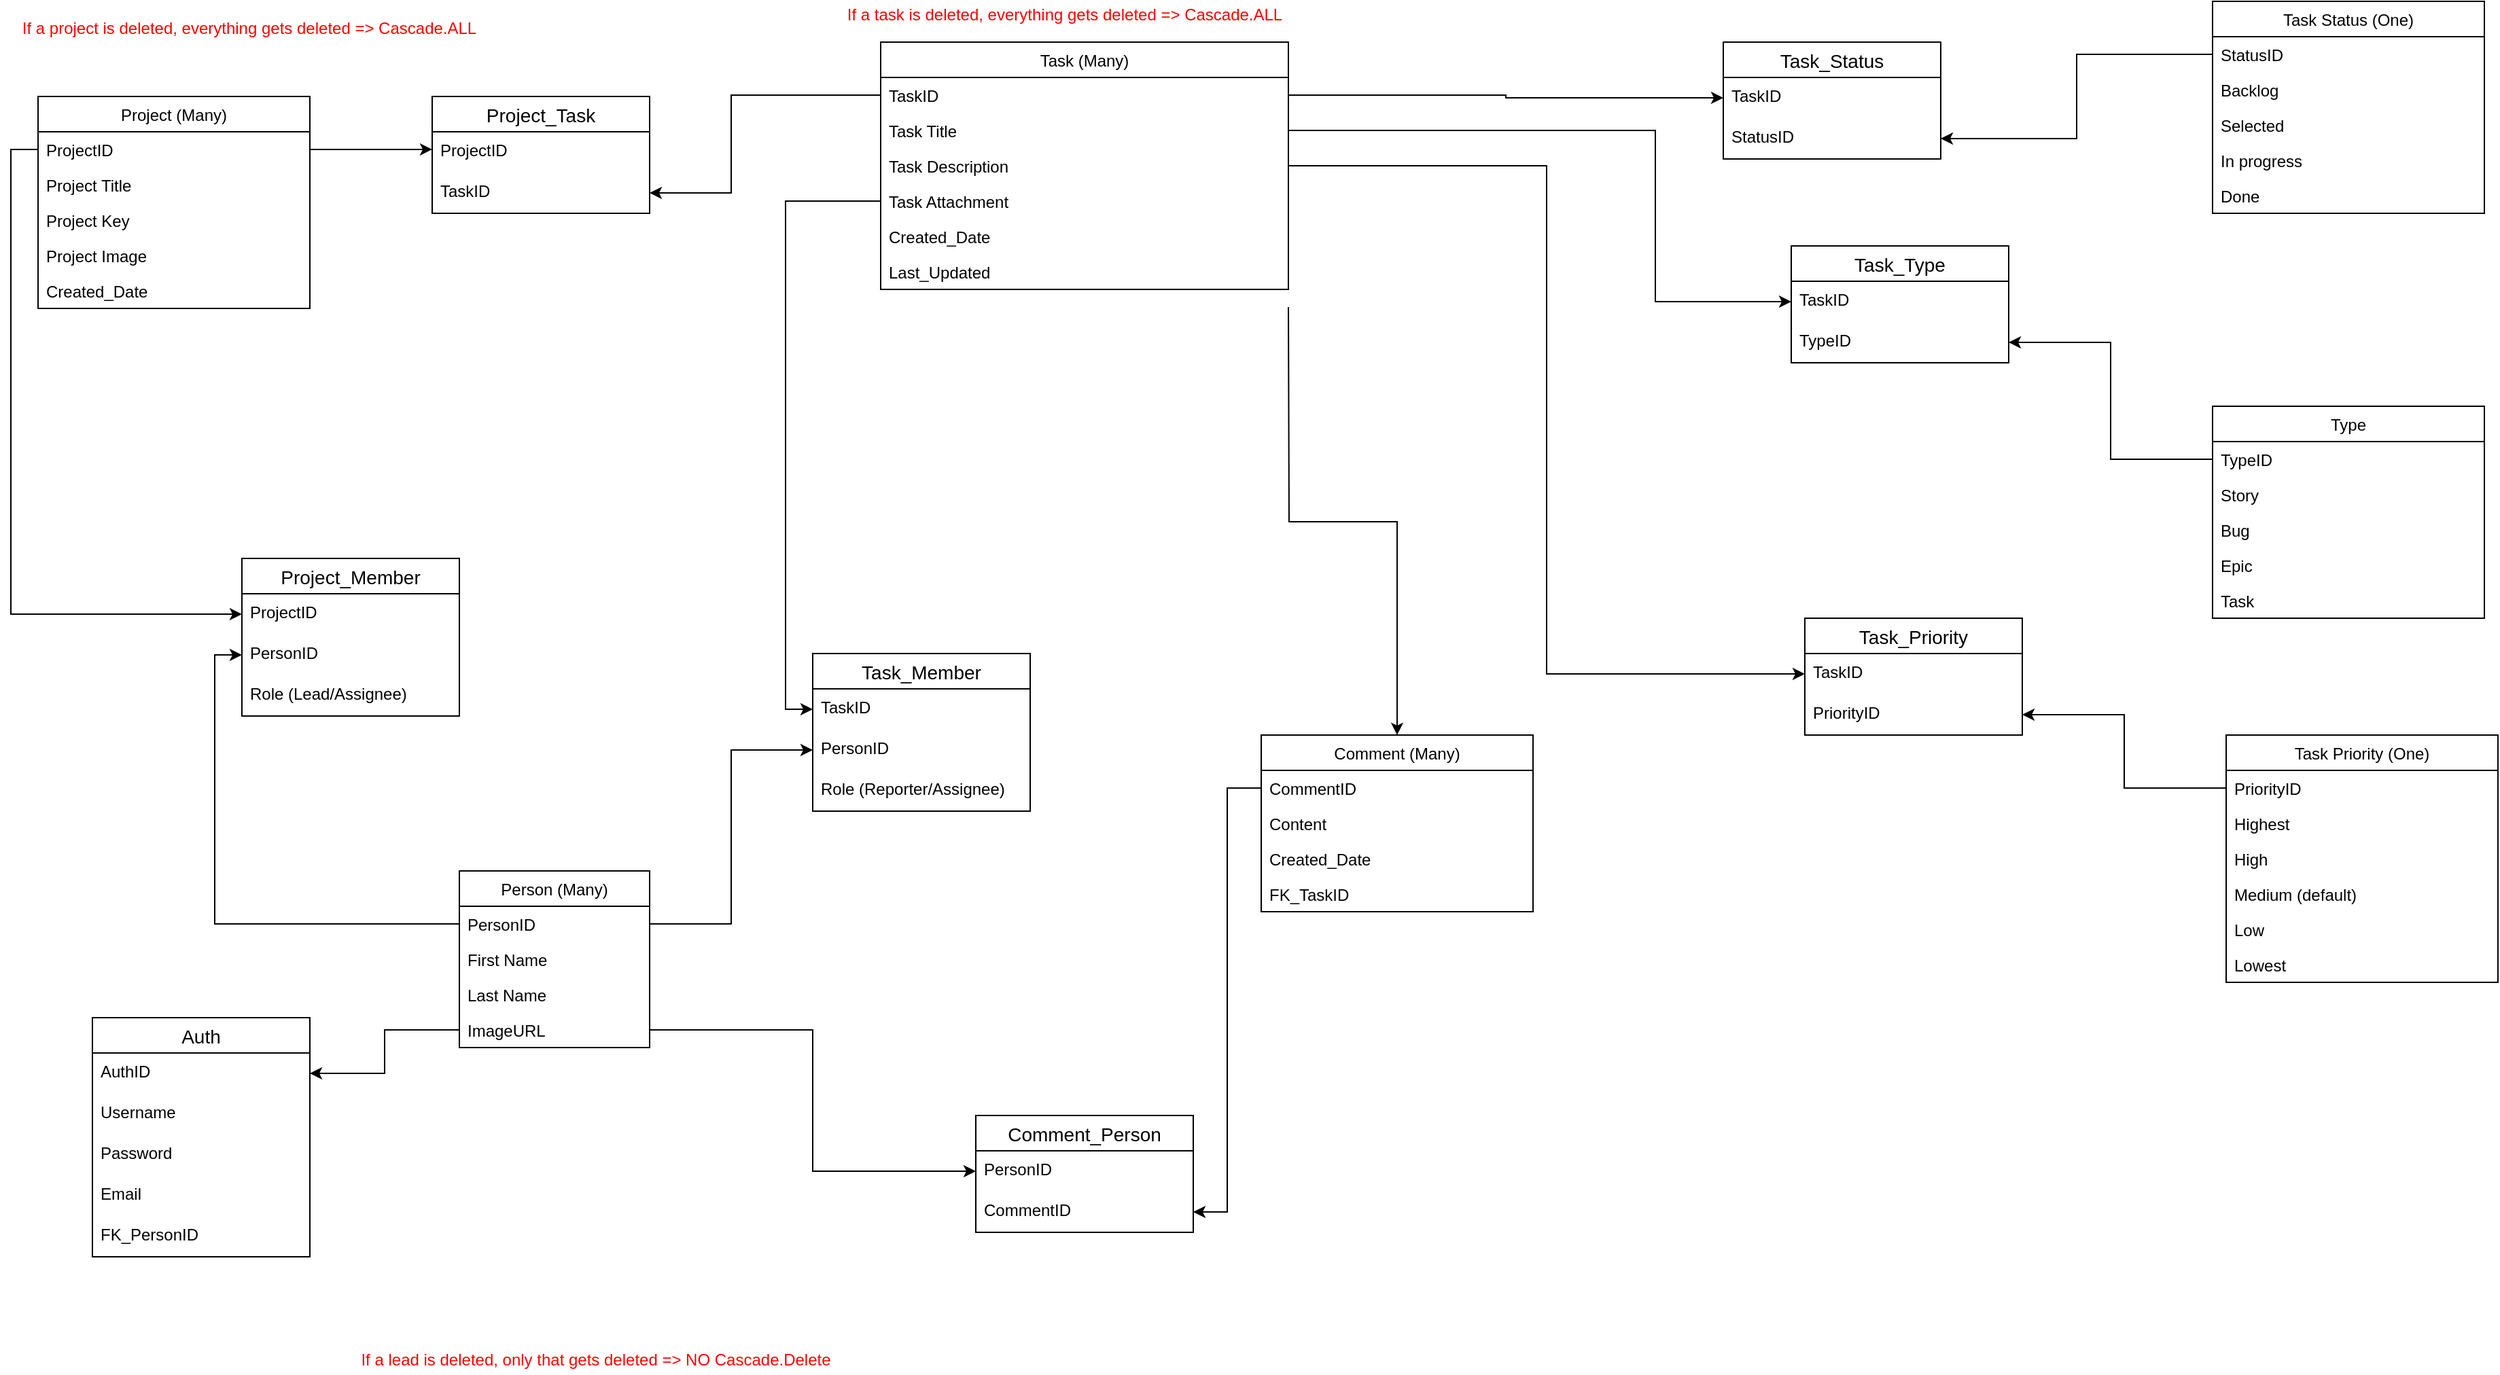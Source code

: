 <mxfile version="13.5.5" type="device"><diagram id="PPoXgymU4LIFoMwUaSdk" name="Page-1"><mxGraphModel dx="1155" dy="518" grid="1" gridSize="10" guides="1" tooltips="1" connect="1" arrows="1" fold="1" page="1" pageScale="1" pageWidth="1100" pageHeight="850" math="0" shadow="0"><root><mxCell id="0"/><mxCell id="1" parent="0"/><mxCell id="OyVFMeDiMLTQ-FdkmVcx-9" value="Task (Many)" style="swimlane;fontStyle=0;childLayout=stackLayout;horizontal=1;startSize=26;fillColor=none;horizontalStack=0;resizeParent=1;resizeParentMax=0;resizeLast=0;collapsible=1;marginBottom=0;" parent="1" vertex="1"><mxGeometry x="690" y="40" width="300" height="182" as="geometry"/></mxCell><mxCell id="OyVFMeDiMLTQ-FdkmVcx-10" value="TaskID" style="text;strokeColor=none;fillColor=none;align=left;verticalAlign=top;spacingLeft=4;spacingRight=4;overflow=hidden;rotatable=0;points=[[0,0.5],[1,0.5]];portConstraint=eastwest;" parent="OyVFMeDiMLTQ-FdkmVcx-9" vertex="1"><mxGeometry y="26" width="300" height="26" as="geometry"/></mxCell><mxCell id="OyVFMeDiMLTQ-FdkmVcx-11" value="Task Title" style="text;strokeColor=none;fillColor=none;align=left;verticalAlign=top;spacingLeft=4;spacingRight=4;overflow=hidden;rotatable=0;points=[[0,0.5],[1,0.5]];portConstraint=eastwest;" parent="OyVFMeDiMLTQ-FdkmVcx-9" vertex="1"><mxGeometry y="52" width="300" height="26" as="geometry"/></mxCell><mxCell id="OyVFMeDiMLTQ-FdkmVcx-22" value="Task Description" style="text;strokeColor=none;fillColor=none;align=left;verticalAlign=top;spacingLeft=4;spacingRight=4;overflow=hidden;rotatable=0;points=[[0,0.5],[1,0.5]];portConstraint=eastwest;" parent="OyVFMeDiMLTQ-FdkmVcx-9" vertex="1"><mxGeometry y="78" width="300" height="26" as="geometry"/></mxCell><mxCell id="OyVFMeDiMLTQ-FdkmVcx-30" value="Task Attachment" style="text;strokeColor=none;fillColor=none;align=left;verticalAlign=top;spacingLeft=4;spacingRight=4;overflow=hidden;rotatable=0;points=[[0,0.5],[1,0.5]];portConstraint=eastwest;" parent="OyVFMeDiMLTQ-FdkmVcx-9" vertex="1"><mxGeometry y="104" width="300" height="26" as="geometry"/></mxCell><mxCell id="OyVFMeDiMLTQ-FdkmVcx-172" value="Created_Date" style="text;strokeColor=none;fillColor=none;align=left;verticalAlign=top;spacingLeft=4;spacingRight=4;overflow=hidden;rotatable=0;points=[[0,0.5],[1,0.5]];portConstraint=eastwest;" parent="OyVFMeDiMLTQ-FdkmVcx-9" vertex="1"><mxGeometry y="130" width="300" height="26" as="geometry"/></mxCell><mxCell id="OyVFMeDiMLTQ-FdkmVcx-173" value="Last_Updated" style="text;strokeColor=none;fillColor=none;align=left;verticalAlign=top;spacingLeft=4;spacingRight=4;overflow=hidden;rotatable=0;points=[[0,0.5],[1,0.5]];portConstraint=eastwest;" parent="OyVFMeDiMLTQ-FdkmVcx-9" vertex="1"><mxGeometry y="156" width="300" height="26" as="geometry"/></mxCell><mxCell id="OyVFMeDiMLTQ-FdkmVcx-52" value="&lt;font color=&quot;#ff0000&quot;&gt;If a project is deleted, everything gets deleted =&amp;gt; Cascade.ALL&lt;/font&gt;" style="text;html=1;resizable=0;autosize=1;align=center;verticalAlign=middle;points=[];fillColor=none;strokeColor=none;rounded=0;" parent="1" vertex="1"><mxGeometry x="50" y="20" width="350" height="20" as="geometry"/></mxCell><mxCell id="OyVFMeDiMLTQ-FdkmVcx-181" value="Project_Task" style="swimlane;fontStyle=0;childLayout=stackLayout;horizontal=1;startSize=26;horizontalStack=0;resizeParent=1;resizeParentMax=0;resizeLast=0;collapsible=1;marginBottom=0;align=center;fontSize=14;" parent="1" vertex="1"><mxGeometry x="360" y="80" width="160" height="86" as="geometry"/></mxCell><mxCell id="OyVFMeDiMLTQ-FdkmVcx-182" value="ProjectID" style="text;strokeColor=none;fillColor=none;spacingLeft=4;spacingRight=4;overflow=hidden;rotatable=0;points=[[0,0.5],[1,0.5]];portConstraint=eastwest;fontSize=12;" parent="OyVFMeDiMLTQ-FdkmVcx-181" vertex="1"><mxGeometry y="26" width="160" height="30" as="geometry"/></mxCell><mxCell id="OyVFMeDiMLTQ-FdkmVcx-183" value="TaskID" style="text;strokeColor=none;fillColor=none;spacingLeft=4;spacingRight=4;overflow=hidden;rotatable=0;points=[[0,0.5],[1,0.5]];portConstraint=eastwest;fontSize=12;" parent="OyVFMeDiMLTQ-FdkmVcx-181" vertex="1"><mxGeometry y="56" width="160" height="30" as="geometry"/></mxCell><mxCell id="OyVFMeDiMLTQ-FdkmVcx-57" value="Task Status (One)" style="swimlane;fontStyle=0;childLayout=stackLayout;horizontal=1;startSize=26;fillColor=none;horizontalStack=0;resizeParent=1;resizeParentMax=0;resizeLast=0;collapsible=1;marginBottom=0;" parent="1" vertex="1"><mxGeometry x="1670" y="10" width="200" height="156" as="geometry"/></mxCell><mxCell id="OyVFMeDiMLTQ-FdkmVcx-58" value="StatusID" style="text;strokeColor=none;fillColor=none;align=left;verticalAlign=top;spacingLeft=4;spacingRight=4;overflow=hidden;rotatable=0;points=[[0,0.5],[1,0.5]];portConstraint=eastwest;" parent="OyVFMeDiMLTQ-FdkmVcx-57" vertex="1"><mxGeometry y="26" width="200" height="26" as="geometry"/></mxCell><mxCell id="OyVFMeDiMLTQ-FdkmVcx-59" value="Backlog" style="text;strokeColor=none;fillColor=none;align=left;verticalAlign=top;spacingLeft=4;spacingRight=4;overflow=hidden;rotatable=0;points=[[0,0.5],[1,0.5]];portConstraint=eastwest;" parent="OyVFMeDiMLTQ-FdkmVcx-57" vertex="1"><mxGeometry y="52" width="200" height="26" as="geometry"/></mxCell><mxCell id="OyVFMeDiMLTQ-FdkmVcx-60" value="Selected" style="text;strokeColor=none;fillColor=none;align=left;verticalAlign=top;spacingLeft=4;spacingRight=4;overflow=hidden;rotatable=0;points=[[0,0.5],[1,0.5]];portConstraint=eastwest;" parent="OyVFMeDiMLTQ-FdkmVcx-57" vertex="1"><mxGeometry y="78" width="200" height="26" as="geometry"/></mxCell><mxCell id="OyVFMeDiMLTQ-FdkmVcx-61" value="In progress" style="text;strokeColor=none;fillColor=none;align=left;verticalAlign=top;spacingLeft=4;spacingRight=4;overflow=hidden;rotatable=0;points=[[0,0.5],[1,0.5]];portConstraint=eastwest;" parent="OyVFMeDiMLTQ-FdkmVcx-57" vertex="1"><mxGeometry y="104" width="200" height="26" as="geometry"/></mxCell><mxCell id="OyVFMeDiMLTQ-FdkmVcx-62" value="Done" style="text;strokeColor=none;fillColor=none;align=left;verticalAlign=top;spacingLeft=4;spacingRight=4;overflow=hidden;rotatable=0;points=[[0,0.5],[1,0.5]];portConstraint=eastwest;" parent="OyVFMeDiMLTQ-FdkmVcx-57" vertex="1"><mxGeometry y="130" width="200" height="26" as="geometry"/></mxCell><mxCell id="ND3aVWIUdV4MmaidYeHw-1" value="Task_Status" style="swimlane;fontStyle=0;childLayout=stackLayout;horizontal=1;startSize=26;horizontalStack=0;resizeParent=1;resizeParentMax=0;resizeLast=0;collapsible=1;marginBottom=0;align=center;fontSize=14;" vertex="1" parent="1"><mxGeometry x="1310" y="40" width="160" height="86" as="geometry"/></mxCell><mxCell id="ND3aVWIUdV4MmaidYeHw-2" value="TaskID" style="text;strokeColor=none;fillColor=none;spacingLeft=4;spacingRight=4;overflow=hidden;rotatable=0;points=[[0,0.5],[1,0.5]];portConstraint=eastwest;fontSize=12;" vertex="1" parent="ND3aVWIUdV4MmaidYeHw-1"><mxGeometry y="26" width="160" height="30" as="geometry"/></mxCell><mxCell id="ND3aVWIUdV4MmaidYeHw-3" value="StatusID" style="text;strokeColor=none;fillColor=none;spacingLeft=4;spacingRight=4;overflow=hidden;rotatable=0;points=[[0,0.5],[1,0.5]];portConstraint=eastwest;fontSize=12;" vertex="1" parent="ND3aVWIUdV4MmaidYeHw-1"><mxGeometry y="56" width="160" height="30" as="geometry"/></mxCell><mxCell id="ND3aVWIUdV4MmaidYeHw-6" value="Task_Type" style="swimlane;fontStyle=0;childLayout=stackLayout;horizontal=1;startSize=26;horizontalStack=0;resizeParent=1;resizeParentMax=0;resizeLast=0;collapsible=1;marginBottom=0;align=center;fontSize=14;" vertex="1" parent="1"><mxGeometry x="1360" y="190" width="160" height="86" as="geometry"/></mxCell><mxCell id="ND3aVWIUdV4MmaidYeHw-7" value="TaskID" style="text;strokeColor=none;fillColor=none;spacingLeft=4;spacingRight=4;overflow=hidden;rotatable=0;points=[[0,0.5],[1,0.5]];portConstraint=eastwest;fontSize=12;" vertex="1" parent="ND3aVWIUdV4MmaidYeHw-6"><mxGeometry y="26" width="160" height="30" as="geometry"/></mxCell><mxCell id="ND3aVWIUdV4MmaidYeHw-8" value="TypeID" style="text;strokeColor=none;fillColor=none;spacingLeft=4;spacingRight=4;overflow=hidden;rotatable=0;points=[[0,0.5],[1,0.5]];portConstraint=eastwest;fontSize=12;" vertex="1" parent="ND3aVWIUdV4MmaidYeHw-6"><mxGeometry y="56" width="160" height="30" as="geometry"/></mxCell><mxCell id="ND3aVWIUdV4MmaidYeHw-12" value="Task_Priority" style="swimlane;fontStyle=0;childLayout=stackLayout;horizontal=1;startSize=26;horizontalStack=0;resizeParent=1;resizeParentMax=0;resizeLast=0;collapsible=1;marginBottom=0;align=center;fontSize=14;" vertex="1" parent="1"><mxGeometry x="1370" y="464" width="160" height="86" as="geometry"/></mxCell><mxCell id="ND3aVWIUdV4MmaidYeHw-13" value="TaskID" style="text;strokeColor=none;fillColor=none;spacingLeft=4;spacingRight=4;overflow=hidden;rotatable=0;points=[[0,0.5],[1,0.5]];portConstraint=eastwest;fontSize=12;" vertex="1" parent="ND3aVWIUdV4MmaidYeHw-12"><mxGeometry y="26" width="160" height="30" as="geometry"/></mxCell><mxCell id="ND3aVWIUdV4MmaidYeHw-14" value="PriorityID" style="text;strokeColor=none;fillColor=none;spacingLeft=4;spacingRight=4;overflow=hidden;rotatable=0;points=[[0,0.5],[1,0.5]];portConstraint=eastwest;fontSize=12;" vertex="1" parent="ND3aVWIUdV4MmaidYeHw-12"><mxGeometry y="56" width="160" height="30" as="geometry"/></mxCell><mxCell id="OyVFMeDiMLTQ-FdkmVcx-54" value="&lt;font color=&quot;#ff0000&quot;&gt;If a lead is deleted, only that gets deleted =&amp;gt; NO Cascade.Delete&lt;/font&gt;" style="text;html=1;resizable=0;autosize=1;align=center;verticalAlign=middle;points=[];fillColor=none;strokeColor=none;rounded=0;" parent="1" vertex="1"><mxGeometry x="300" y="1000" width="360" height="20" as="geometry"/></mxCell><mxCell id="OyVFMeDiMLTQ-FdkmVcx-104" value="&lt;font color=&quot;#ff0000&quot;&gt;If a task is deleted, everything gets deleted =&amp;gt; Cascade.ALL&lt;/font&gt;" style="text;html=1;resizable=0;autosize=1;align=center;verticalAlign=middle;points=[];fillColor=none;strokeColor=none;rounded=0;" parent="1" vertex="1"><mxGeometry x="655" y="10" width="340" height="20" as="geometry"/></mxCell><mxCell id="OyVFMeDiMLTQ-FdkmVcx-130" style="edgeStyle=orthogonalEdgeStyle;rounded=0;orthogonalLoop=1;jettySize=auto;html=1;exitX=1;exitY=0.5;exitDx=0;exitDy=0;" parent="1" target="OyVFMeDiMLTQ-FdkmVcx-122" edge="1"><mxGeometry relative="1" as="geometry"><mxPoint x="990" y="235" as="sourcePoint"/></mxGeometry></mxCell><mxCell id="OyVFMeDiMLTQ-FdkmVcx-137" style="edgeStyle=orthogonalEdgeStyle;rounded=0;orthogonalLoop=1;jettySize=auto;html=1;exitX=0;exitY=0.5;exitDx=0;exitDy=0;entryX=0;entryY=0.5;entryDx=0;entryDy=0;" parent="1" source="OyVFMeDiMLTQ-FdkmVcx-2" target="OyVFMeDiMLTQ-FdkmVcx-133" edge="1"><mxGeometry relative="1" as="geometry"/></mxCell><mxCell id="OyVFMeDiMLTQ-FdkmVcx-132" value="Project_Member" style="swimlane;fontStyle=0;childLayout=stackLayout;horizontal=1;startSize=26;horizontalStack=0;resizeParent=1;resizeParentMax=0;resizeLast=0;collapsible=1;marginBottom=0;align=center;fontSize=14;" parent="1" vertex="1"><mxGeometry x="220" y="420" width="160" height="116" as="geometry"/></mxCell><mxCell id="OyVFMeDiMLTQ-FdkmVcx-133" value="ProjectID" style="text;strokeColor=none;fillColor=none;spacingLeft=4;spacingRight=4;overflow=hidden;rotatable=0;points=[[0,0.5],[1,0.5]];portConstraint=eastwest;fontSize=12;" parent="OyVFMeDiMLTQ-FdkmVcx-132" vertex="1"><mxGeometry y="26" width="160" height="30" as="geometry"/></mxCell><mxCell id="OyVFMeDiMLTQ-FdkmVcx-134" value="PersonID" style="text;strokeColor=none;fillColor=none;spacingLeft=4;spacingRight=4;overflow=hidden;rotatable=0;points=[[0,0.5],[1,0.5]];portConstraint=eastwest;fontSize=12;" parent="OyVFMeDiMLTQ-FdkmVcx-132" vertex="1"><mxGeometry y="56" width="160" height="30" as="geometry"/></mxCell><mxCell id="OyVFMeDiMLTQ-FdkmVcx-135" value="Role (Lead/Assignee)" style="text;strokeColor=none;fillColor=none;spacingLeft=4;spacingRight=4;overflow=hidden;rotatable=0;points=[[0,0.5],[1,0.5]];portConstraint=eastwest;fontSize=12;" parent="OyVFMeDiMLTQ-FdkmVcx-132" vertex="1"><mxGeometry y="86" width="160" height="30" as="geometry"/></mxCell><mxCell id="OyVFMeDiMLTQ-FdkmVcx-5" value="Person (Many)" style="swimlane;fontStyle=0;childLayout=stackLayout;horizontal=1;startSize=26;fillColor=none;horizontalStack=0;resizeParent=1;resizeParentMax=0;resizeLast=0;collapsible=1;marginBottom=0;" parent="1" vertex="1"><mxGeometry x="380" y="650" width="140" height="130" as="geometry"/></mxCell><mxCell id="OyVFMeDiMLTQ-FdkmVcx-6" value="PersonID" style="text;strokeColor=none;fillColor=none;align=left;verticalAlign=top;spacingLeft=4;spacingRight=4;overflow=hidden;rotatable=0;points=[[0,0.5],[1,0.5]];portConstraint=eastwest;" parent="OyVFMeDiMLTQ-FdkmVcx-5" vertex="1"><mxGeometry y="26" width="140" height="26" as="geometry"/></mxCell><mxCell id="OyVFMeDiMLTQ-FdkmVcx-56" value="First Name" style="text;strokeColor=none;fillColor=none;align=left;verticalAlign=top;spacingLeft=4;spacingRight=4;overflow=hidden;rotatable=0;points=[[0,0.5],[1,0.5]];portConstraint=eastwest;" parent="OyVFMeDiMLTQ-FdkmVcx-5" vertex="1"><mxGeometry y="52" width="140" height="26" as="geometry"/></mxCell><mxCell id="OyVFMeDiMLTQ-FdkmVcx-7" value="Last Name" style="text;strokeColor=none;fillColor=none;align=left;verticalAlign=top;spacingLeft=4;spacingRight=4;overflow=hidden;rotatable=0;points=[[0,0.5],[1,0.5]];portConstraint=eastwest;" parent="OyVFMeDiMLTQ-FdkmVcx-5" vertex="1"><mxGeometry y="78" width="140" height="26" as="geometry"/></mxCell><mxCell id="OyVFMeDiMLTQ-FdkmVcx-8" value="ImageURL" style="text;strokeColor=none;fillColor=none;align=left;verticalAlign=top;spacingLeft=4;spacingRight=4;overflow=hidden;rotatable=0;points=[[0,0.5],[1,0.5]];portConstraint=eastwest;" parent="OyVFMeDiMLTQ-FdkmVcx-5" vertex="1"><mxGeometry y="104" width="140" height="26" as="geometry"/></mxCell><mxCell id="OyVFMeDiMLTQ-FdkmVcx-144" style="edgeStyle=orthogonalEdgeStyle;rounded=0;orthogonalLoop=1;jettySize=auto;html=1;exitX=1;exitY=0.5;exitDx=0;exitDy=0;entryX=0;entryY=0.5;entryDx=0;entryDy=0;" parent="1" source="OyVFMeDiMLTQ-FdkmVcx-6" target="OyVFMeDiMLTQ-FdkmVcx-142" edge="1"><mxGeometry relative="1" as="geometry"/></mxCell><mxCell id="OyVFMeDiMLTQ-FdkmVcx-145" style="edgeStyle=orthogonalEdgeStyle;rounded=0;orthogonalLoop=1;jettySize=auto;html=1;exitX=0;exitY=0.5;exitDx=0;exitDy=0;entryX=0;entryY=0.5;entryDx=0;entryDy=0;" parent="1" source="OyVFMeDiMLTQ-FdkmVcx-6" target="OyVFMeDiMLTQ-FdkmVcx-134" edge="1"><mxGeometry relative="1" as="geometry"/></mxCell><mxCell id="OyVFMeDiMLTQ-FdkmVcx-147" style="edgeStyle=orthogonalEdgeStyle;rounded=0;orthogonalLoop=1;jettySize=auto;html=1;exitX=0;exitY=0.5;exitDx=0;exitDy=0;entryX=0;entryY=0.5;entryDx=0;entryDy=0;" parent="1" source="OyVFMeDiMLTQ-FdkmVcx-30" target="OyVFMeDiMLTQ-FdkmVcx-141" edge="1"><mxGeometry relative="1" as="geometry"/></mxCell><mxCell id="OyVFMeDiMLTQ-FdkmVcx-140" value="Task_Member" style="swimlane;fontStyle=0;childLayout=stackLayout;horizontal=1;startSize=26;horizontalStack=0;resizeParent=1;resizeParentMax=0;resizeLast=0;collapsible=1;marginBottom=0;align=center;fontSize=14;" parent="1" vertex="1"><mxGeometry x="640" y="490" width="160" height="116" as="geometry"/></mxCell><mxCell id="OyVFMeDiMLTQ-FdkmVcx-141" value="TaskID" style="text;strokeColor=none;fillColor=none;spacingLeft=4;spacingRight=4;overflow=hidden;rotatable=0;points=[[0,0.5],[1,0.5]];portConstraint=eastwest;fontSize=12;" parent="OyVFMeDiMLTQ-FdkmVcx-140" vertex="1"><mxGeometry y="26" width="160" height="30" as="geometry"/></mxCell><mxCell id="OyVFMeDiMLTQ-FdkmVcx-142" value="PersonID" style="text;strokeColor=none;fillColor=none;spacingLeft=4;spacingRight=4;overflow=hidden;rotatable=0;points=[[0,0.5],[1,0.5]];portConstraint=eastwest;fontSize=12;" parent="OyVFMeDiMLTQ-FdkmVcx-140" vertex="1"><mxGeometry y="56" width="160" height="30" as="geometry"/></mxCell><mxCell id="OyVFMeDiMLTQ-FdkmVcx-143" value="Role (Reporter/Assignee)" style="text;strokeColor=none;fillColor=none;spacingLeft=4;spacingRight=4;overflow=hidden;rotatable=0;points=[[0,0.5],[1,0.5]];portConstraint=eastwest;fontSize=12;" parent="OyVFMeDiMLTQ-FdkmVcx-140" vertex="1"><mxGeometry y="86" width="160" height="30" as="geometry"/></mxCell><mxCell id="OyVFMeDiMLTQ-FdkmVcx-148" value="Comment_Person" style="swimlane;fontStyle=0;childLayout=stackLayout;horizontal=1;startSize=26;horizontalStack=0;resizeParent=1;resizeParentMax=0;resizeLast=0;collapsible=1;marginBottom=0;align=center;fontSize=14;" parent="1" vertex="1"><mxGeometry x="760" y="830" width="160" height="86" as="geometry"/></mxCell><mxCell id="OyVFMeDiMLTQ-FdkmVcx-149" value="PersonID" style="text;strokeColor=none;fillColor=none;spacingLeft=4;spacingRight=4;overflow=hidden;rotatable=0;points=[[0,0.5],[1,0.5]];portConstraint=eastwest;fontSize=12;" parent="OyVFMeDiMLTQ-FdkmVcx-148" vertex="1"><mxGeometry y="26" width="160" height="30" as="geometry"/></mxCell><mxCell id="OyVFMeDiMLTQ-FdkmVcx-150" value="CommentID" style="text;strokeColor=none;fillColor=none;spacingLeft=4;spacingRight=4;overflow=hidden;rotatable=0;points=[[0,0.5],[1,0.5]];portConstraint=eastwest;fontSize=12;" parent="OyVFMeDiMLTQ-FdkmVcx-148" vertex="1"><mxGeometry y="56" width="160" height="30" as="geometry"/></mxCell><mxCell id="OyVFMeDiMLTQ-FdkmVcx-152" style="edgeStyle=orthogonalEdgeStyle;rounded=0;orthogonalLoop=1;jettySize=auto;html=1;exitX=1;exitY=0.5;exitDx=0;exitDy=0;entryX=0;entryY=0.5;entryDx=0;entryDy=0;" parent="1" source="OyVFMeDiMLTQ-FdkmVcx-8" target="OyVFMeDiMLTQ-FdkmVcx-149" edge="1"><mxGeometry relative="1" as="geometry"/></mxCell><mxCell id="OyVFMeDiMLTQ-FdkmVcx-153" style="edgeStyle=orthogonalEdgeStyle;rounded=0;orthogonalLoop=1;jettySize=auto;html=1;exitX=0;exitY=0.5;exitDx=0;exitDy=0;entryX=1;entryY=0.5;entryDx=0;entryDy=0;" parent="1" source="OyVFMeDiMLTQ-FdkmVcx-123" target="OyVFMeDiMLTQ-FdkmVcx-150" edge="1"><mxGeometry relative="1" as="geometry"/></mxCell><mxCell id="OyVFMeDiMLTQ-FdkmVcx-154" value="Task Priority (One)" style="swimlane;fontStyle=0;childLayout=stackLayout;horizontal=1;startSize=26;fillColor=none;horizontalStack=0;resizeParent=1;resizeParentMax=0;resizeLast=0;collapsible=1;marginBottom=0;" parent="1" vertex="1"><mxGeometry x="1680" y="550" width="200" height="182" as="geometry"/></mxCell><mxCell id="OyVFMeDiMLTQ-FdkmVcx-155" value="PriorityID" style="text;strokeColor=none;fillColor=none;align=left;verticalAlign=top;spacingLeft=4;spacingRight=4;overflow=hidden;rotatable=0;points=[[0,0.5],[1,0.5]];portConstraint=eastwest;" parent="OyVFMeDiMLTQ-FdkmVcx-154" vertex="1"><mxGeometry y="26" width="200" height="26" as="geometry"/></mxCell><mxCell id="OyVFMeDiMLTQ-FdkmVcx-156" value="Highest" style="text;strokeColor=none;fillColor=none;align=left;verticalAlign=top;spacingLeft=4;spacingRight=4;overflow=hidden;rotatable=0;points=[[0,0.5],[1,0.5]];portConstraint=eastwest;" parent="OyVFMeDiMLTQ-FdkmVcx-154" vertex="1"><mxGeometry y="52" width="200" height="26" as="geometry"/></mxCell><mxCell id="OyVFMeDiMLTQ-FdkmVcx-157" value="High" style="text;strokeColor=none;fillColor=none;align=left;verticalAlign=top;spacingLeft=4;spacingRight=4;overflow=hidden;rotatable=0;points=[[0,0.5],[1,0.5]];portConstraint=eastwest;" parent="OyVFMeDiMLTQ-FdkmVcx-154" vertex="1"><mxGeometry y="78" width="200" height="26" as="geometry"/></mxCell><mxCell id="OyVFMeDiMLTQ-FdkmVcx-158" value="Medium (default)" style="text;strokeColor=none;fillColor=none;align=left;verticalAlign=top;spacingLeft=4;spacingRight=4;overflow=hidden;rotatable=0;points=[[0,0.5],[1,0.5]];portConstraint=eastwest;" parent="OyVFMeDiMLTQ-FdkmVcx-154" vertex="1"><mxGeometry y="104" width="200" height="26" as="geometry"/></mxCell><mxCell id="OyVFMeDiMLTQ-FdkmVcx-159" value="Low" style="text;strokeColor=none;fillColor=none;align=left;verticalAlign=top;spacingLeft=4;spacingRight=4;overflow=hidden;rotatable=0;points=[[0,0.5],[1,0.5]];portConstraint=eastwest;" parent="OyVFMeDiMLTQ-FdkmVcx-154" vertex="1"><mxGeometry y="130" width="200" height="26" as="geometry"/></mxCell><mxCell id="OyVFMeDiMLTQ-FdkmVcx-170" value="Lowest" style="text;strokeColor=none;fillColor=none;align=left;verticalAlign=top;spacingLeft=4;spacingRight=4;overflow=hidden;rotatable=0;points=[[0,0.5],[1,0.5]];portConstraint=eastwest;" parent="OyVFMeDiMLTQ-FdkmVcx-154" vertex="1"><mxGeometry y="156" width="200" height="26" as="geometry"/></mxCell><mxCell id="OyVFMeDiMLTQ-FdkmVcx-162" value="Type" style="swimlane;fontStyle=0;childLayout=stackLayout;horizontal=1;startSize=26;fillColor=none;horizontalStack=0;resizeParent=1;resizeParentMax=0;resizeLast=0;collapsible=1;marginBottom=0;" parent="1" vertex="1"><mxGeometry x="1670" y="308" width="200" height="156" as="geometry"/></mxCell><mxCell id="OyVFMeDiMLTQ-FdkmVcx-163" value="TypeID" style="text;strokeColor=none;fillColor=none;align=left;verticalAlign=top;spacingLeft=4;spacingRight=4;overflow=hidden;rotatable=0;points=[[0,0.5],[1,0.5]];portConstraint=eastwest;" parent="OyVFMeDiMLTQ-FdkmVcx-162" vertex="1"><mxGeometry y="26" width="200" height="26" as="geometry"/></mxCell><mxCell id="OyVFMeDiMLTQ-FdkmVcx-164" value="Story" style="text;strokeColor=none;fillColor=none;align=left;verticalAlign=top;spacingLeft=4;spacingRight=4;overflow=hidden;rotatable=0;points=[[0,0.5],[1,0.5]];portConstraint=eastwest;" parent="OyVFMeDiMLTQ-FdkmVcx-162" vertex="1"><mxGeometry y="52" width="200" height="26" as="geometry"/></mxCell><mxCell id="OyVFMeDiMLTQ-FdkmVcx-165" value="Bug" style="text;strokeColor=none;fillColor=none;align=left;verticalAlign=top;spacingLeft=4;spacingRight=4;overflow=hidden;rotatable=0;points=[[0,0.5],[1,0.5]];portConstraint=eastwest;" parent="OyVFMeDiMLTQ-FdkmVcx-162" vertex="1"><mxGeometry y="78" width="200" height="26" as="geometry"/></mxCell><mxCell id="OyVFMeDiMLTQ-FdkmVcx-166" value="Epic" style="text;strokeColor=none;fillColor=none;align=left;verticalAlign=top;spacingLeft=4;spacingRight=4;overflow=hidden;rotatable=0;points=[[0,0.5],[1,0.5]];portConstraint=eastwest;" parent="OyVFMeDiMLTQ-FdkmVcx-162" vertex="1"><mxGeometry y="104" width="200" height="26" as="geometry"/></mxCell><mxCell id="OyVFMeDiMLTQ-FdkmVcx-167" value="Task" style="text;strokeColor=none;fillColor=none;align=left;verticalAlign=top;spacingLeft=4;spacingRight=4;overflow=hidden;rotatable=0;points=[[0,0.5],[1,0.5]];portConstraint=eastwest;" parent="OyVFMeDiMLTQ-FdkmVcx-162" vertex="1"><mxGeometry y="130" width="200" height="26" as="geometry"/></mxCell><mxCell id="OyVFMeDiMLTQ-FdkmVcx-122" value="Comment (Many)" style="swimlane;fontStyle=0;childLayout=stackLayout;horizontal=1;startSize=26;fillColor=none;horizontalStack=0;resizeParent=1;resizeParentMax=0;resizeLast=0;collapsible=1;marginBottom=0;" parent="1" vertex="1"><mxGeometry x="970" y="550" width="200" height="130" as="geometry"/></mxCell><mxCell id="OyVFMeDiMLTQ-FdkmVcx-123" value="CommentID" style="text;strokeColor=none;fillColor=none;align=left;verticalAlign=top;spacingLeft=4;spacingRight=4;overflow=hidden;rotatable=0;points=[[0,0.5],[1,0.5]];portConstraint=eastwest;" parent="OyVFMeDiMLTQ-FdkmVcx-122" vertex="1"><mxGeometry y="26" width="200" height="26" as="geometry"/></mxCell><mxCell id="OyVFMeDiMLTQ-FdkmVcx-125" value="Content" style="text;strokeColor=none;fillColor=none;align=left;verticalAlign=top;spacingLeft=4;spacingRight=4;overflow=hidden;rotatable=0;points=[[0,0.5],[1,0.5]];portConstraint=eastwest;" parent="OyVFMeDiMLTQ-FdkmVcx-122" vertex="1"><mxGeometry y="52" width="200" height="26" as="geometry"/></mxCell><mxCell id="OyVFMeDiMLTQ-FdkmVcx-126" value="Created_Date" style="text;strokeColor=none;fillColor=none;align=left;verticalAlign=top;spacingLeft=4;spacingRight=4;overflow=hidden;rotatable=0;points=[[0,0.5],[1,0.5]];portConstraint=eastwest;" parent="OyVFMeDiMLTQ-FdkmVcx-122" vertex="1"><mxGeometry y="78" width="200" height="26" as="geometry"/></mxCell><mxCell id="OyVFMeDiMLTQ-FdkmVcx-128" value="FK_TaskID" style="text;strokeColor=none;fillColor=none;align=left;verticalAlign=top;spacingLeft=4;spacingRight=4;overflow=hidden;rotatable=0;points=[[0,0.5],[1,0.5]];portConstraint=eastwest;" parent="OyVFMeDiMLTQ-FdkmVcx-122" vertex="1"><mxGeometry y="104" width="200" height="26" as="geometry"/></mxCell><mxCell id="OyVFMeDiMLTQ-FdkmVcx-1" value="Project (Many)" style="swimlane;fontStyle=0;childLayout=stackLayout;horizontal=1;startSize=26;fillColor=none;horizontalStack=0;resizeParent=1;resizeParentMax=0;resizeLast=0;collapsible=1;marginBottom=0;" parent="1" vertex="1"><mxGeometry x="70" y="80" width="200" height="156" as="geometry"/></mxCell><mxCell id="OyVFMeDiMLTQ-FdkmVcx-2" value="ProjectID" style="text;strokeColor=none;fillColor=none;align=left;verticalAlign=top;spacingLeft=4;spacingRight=4;overflow=hidden;rotatable=0;points=[[0,0.5],[1,0.5]];portConstraint=eastwest;" parent="OyVFMeDiMLTQ-FdkmVcx-1" vertex="1"><mxGeometry y="26" width="200" height="26" as="geometry"/></mxCell><mxCell id="OyVFMeDiMLTQ-FdkmVcx-20" value="Project Title" style="text;strokeColor=none;fillColor=none;align=left;verticalAlign=top;spacingLeft=4;spacingRight=4;overflow=hidden;rotatable=0;points=[[0,0.5],[1,0.5]];portConstraint=eastwest;" parent="OyVFMeDiMLTQ-FdkmVcx-1" vertex="1"><mxGeometry y="52" width="200" height="26" as="geometry"/></mxCell><mxCell id="OyVFMeDiMLTQ-FdkmVcx-14" value="Project Key" style="text;strokeColor=none;fillColor=none;align=left;verticalAlign=top;spacingLeft=4;spacingRight=4;overflow=hidden;rotatable=0;points=[[0,0.5],[1,0.5]];portConstraint=eastwest;" parent="OyVFMeDiMLTQ-FdkmVcx-1" vertex="1"><mxGeometry y="78" width="200" height="26" as="geometry"/></mxCell><mxCell id="OyVFMeDiMLTQ-FdkmVcx-48" value="Project Image" style="text;strokeColor=none;fillColor=none;align=left;verticalAlign=top;spacingLeft=4;spacingRight=4;overflow=hidden;rotatable=0;points=[[0,0.5],[1,0.5]];portConstraint=eastwest;" parent="OyVFMeDiMLTQ-FdkmVcx-1" vertex="1"><mxGeometry y="104" width="200" height="26" as="geometry"/></mxCell><mxCell id="OyVFMeDiMLTQ-FdkmVcx-109" value="Created_Date" style="text;strokeColor=none;fillColor=none;align=left;verticalAlign=top;spacingLeft=4;spacingRight=4;overflow=hidden;rotatable=0;points=[[0,0.5],[1,0.5]];portConstraint=eastwest;" parent="OyVFMeDiMLTQ-FdkmVcx-1" vertex="1"><mxGeometry y="130" width="200" height="26" as="geometry"/></mxCell><mxCell id="OyVFMeDiMLTQ-FdkmVcx-186" style="edgeStyle=orthogonalEdgeStyle;rounded=0;orthogonalLoop=1;jettySize=auto;html=1;exitX=0;exitY=0.5;exitDx=0;exitDy=0;entryX=1;entryY=0.5;entryDx=0;entryDy=0;" parent="1" source="OyVFMeDiMLTQ-FdkmVcx-10" target="OyVFMeDiMLTQ-FdkmVcx-183" edge="1"><mxGeometry relative="1" as="geometry"><Array as="points"><mxPoint x="580" y="79"/><mxPoint x="580" y="151"/></Array></mxGeometry></mxCell><mxCell id="OyVFMeDiMLTQ-FdkmVcx-187" style="edgeStyle=orthogonalEdgeStyle;rounded=0;orthogonalLoop=1;jettySize=auto;html=1;exitX=1;exitY=0.5;exitDx=0;exitDy=0;" parent="1" source="OyVFMeDiMLTQ-FdkmVcx-2" edge="1"><mxGeometry relative="1" as="geometry"><mxPoint x="360" y="118.941" as="targetPoint"/></mxGeometry></mxCell><mxCell id="oiRwRxTfnILt7Uemb0G2-1" value="Auth" style="swimlane;fontStyle=0;childLayout=stackLayout;horizontal=1;startSize=26;horizontalStack=0;resizeParent=1;resizeParentMax=0;resizeLast=0;collapsible=1;marginBottom=0;align=center;fontSize=14;" parent="1" vertex="1"><mxGeometry x="110" y="758" width="160" height="176" as="geometry"/></mxCell><mxCell id="oiRwRxTfnILt7Uemb0G2-2" value="AuthID" style="text;strokeColor=none;fillColor=none;spacingLeft=4;spacingRight=4;overflow=hidden;rotatable=0;points=[[0,0.5],[1,0.5]];portConstraint=eastwest;fontSize=12;" parent="oiRwRxTfnILt7Uemb0G2-1" vertex="1"><mxGeometry y="26" width="160" height="30" as="geometry"/></mxCell><mxCell id="oiRwRxTfnILt7Uemb0G2-4" value="Username" style="text;strokeColor=none;fillColor=none;spacingLeft=4;spacingRight=4;overflow=hidden;rotatable=0;points=[[0,0.5],[1,0.5]];portConstraint=eastwest;fontSize=12;" parent="oiRwRxTfnILt7Uemb0G2-1" vertex="1"><mxGeometry y="56" width="160" height="30" as="geometry"/></mxCell><mxCell id="oiRwRxTfnILt7Uemb0G2-5" value="Password" style="text;strokeColor=none;fillColor=none;spacingLeft=4;spacingRight=4;overflow=hidden;rotatable=0;points=[[0,0.5],[1,0.5]];portConstraint=eastwest;fontSize=12;" parent="oiRwRxTfnILt7Uemb0G2-1" vertex="1"><mxGeometry y="86" width="160" height="30" as="geometry"/></mxCell><mxCell id="oiRwRxTfnILt7Uemb0G2-6" value="Email" style="text;strokeColor=none;fillColor=none;spacingLeft=4;spacingRight=4;overflow=hidden;rotatable=0;points=[[0,0.5],[1,0.5]];portConstraint=eastwest;fontSize=12;" parent="oiRwRxTfnILt7Uemb0G2-1" vertex="1"><mxGeometry y="116" width="160" height="30" as="geometry"/></mxCell><mxCell id="oiRwRxTfnILt7Uemb0G2-3" value="FK_PersonID" style="text;strokeColor=none;fillColor=none;spacingLeft=4;spacingRight=4;overflow=hidden;rotatable=0;points=[[0,0.5],[1,0.5]];portConstraint=eastwest;fontSize=12;" parent="oiRwRxTfnILt7Uemb0G2-1" vertex="1"><mxGeometry y="146" width="160" height="30" as="geometry"/></mxCell><mxCell id="oiRwRxTfnILt7Uemb0G2-7" style="edgeStyle=orthogonalEdgeStyle;rounded=0;orthogonalLoop=1;jettySize=auto;html=1;exitX=0;exitY=0.5;exitDx=0;exitDy=0;" parent="1" source="OyVFMeDiMLTQ-FdkmVcx-8" target="oiRwRxTfnILt7Uemb0G2-2" edge="1"><mxGeometry relative="1" as="geometry"/></mxCell><mxCell id="ND3aVWIUdV4MmaidYeHw-4" style="edgeStyle=orthogonalEdgeStyle;rounded=0;orthogonalLoop=1;jettySize=auto;html=1;exitX=1;exitY=0.5;exitDx=0;exitDy=0;" edge="1" parent="1" source="OyVFMeDiMLTQ-FdkmVcx-10" target="ND3aVWIUdV4MmaidYeHw-2"><mxGeometry relative="1" as="geometry"/></mxCell><mxCell id="ND3aVWIUdV4MmaidYeHw-5" style="edgeStyle=orthogonalEdgeStyle;rounded=0;orthogonalLoop=1;jettySize=auto;html=1;exitX=0;exitY=0.5;exitDx=0;exitDy=0;" edge="1" parent="1" source="OyVFMeDiMLTQ-FdkmVcx-58" target="ND3aVWIUdV4MmaidYeHw-3"><mxGeometry relative="1" as="geometry"/></mxCell><mxCell id="ND3aVWIUdV4MmaidYeHw-9" style="edgeStyle=orthogonalEdgeStyle;rounded=0;orthogonalLoop=1;jettySize=auto;html=1;exitX=1;exitY=0.5;exitDx=0;exitDy=0;" edge="1" parent="1" source="OyVFMeDiMLTQ-FdkmVcx-11" target="ND3aVWIUdV4MmaidYeHw-7"><mxGeometry relative="1" as="geometry"><Array as="points"><mxPoint x="1260" y="105"/><mxPoint x="1260" y="231"/></Array></mxGeometry></mxCell><mxCell id="ND3aVWIUdV4MmaidYeHw-11" style="edgeStyle=orthogonalEdgeStyle;rounded=0;orthogonalLoop=1;jettySize=auto;html=1;exitX=0;exitY=0.5;exitDx=0;exitDy=0;entryX=1;entryY=0.5;entryDx=0;entryDy=0;" edge="1" parent="1" source="OyVFMeDiMLTQ-FdkmVcx-163" target="ND3aVWIUdV4MmaidYeHw-8"><mxGeometry relative="1" as="geometry"/></mxCell><mxCell id="ND3aVWIUdV4MmaidYeHw-15" style="edgeStyle=orthogonalEdgeStyle;rounded=0;orthogonalLoop=1;jettySize=auto;html=1;exitX=1;exitY=0.5;exitDx=0;exitDy=0;entryX=0;entryY=0.5;entryDx=0;entryDy=0;" edge="1" parent="1" source="OyVFMeDiMLTQ-FdkmVcx-22" target="ND3aVWIUdV4MmaidYeHw-13"><mxGeometry relative="1" as="geometry"/></mxCell><mxCell id="ND3aVWIUdV4MmaidYeHw-17" style="edgeStyle=orthogonalEdgeStyle;rounded=0;orthogonalLoop=1;jettySize=auto;html=1;exitX=0;exitY=0.5;exitDx=0;exitDy=0;entryX=1;entryY=0.5;entryDx=0;entryDy=0;" edge="1" parent="1" source="OyVFMeDiMLTQ-FdkmVcx-155" target="ND3aVWIUdV4MmaidYeHw-14"><mxGeometry relative="1" as="geometry"/></mxCell></root></mxGraphModel></diagram></mxfile>